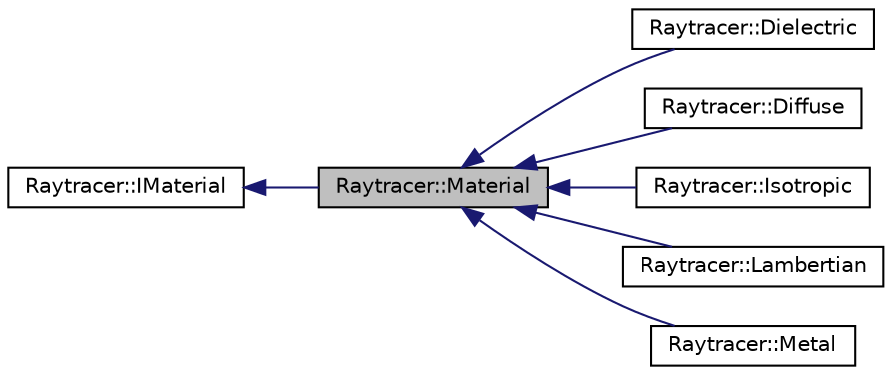 digraph "Raytracer::Material"
{
 // LATEX_PDF_SIZE
  edge [fontname="Helvetica",fontsize="10",labelfontname="Helvetica",labelfontsize="10"];
  node [fontname="Helvetica",fontsize="10",shape=record];
  rankdir="LR";
  Node1 [label="Raytracer::Material",height=0.2,width=0.4,color="black", fillcolor="grey75", style="filled", fontcolor="black",tooltip=" "];
  Node2 -> Node1 [dir="back",color="midnightblue",fontsize="10",style="solid",fontname="Helvetica"];
  Node2 [label="Raytracer::IMaterial",height=0.2,width=0.4,color="black", fillcolor="white", style="filled",URL="$classRaytracer_1_1IMaterial.html",tooltip="An interface for materials in the raytracer."];
  Node1 -> Node3 [dir="back",color="midnightblue",fontsize="10",style="solid",fontname="Helvetica"];
  Node3 [label="Raytracer::Dielectric",height=0.2,width=0.4,color="black", fillcolor="white", style="filled",URL="$classRaytracer_1_1Dielectric.html",tooltip=" "];
  Node1 -> Node4 [dir="back",color="midnightblue",fontsize="10",style="solid",fontname="Helvetica"];
  Node4 [label="Raytracer::Diffuse",height=0.2,width=0.4,color="black", fillcolor="white", style="filled",URL="$classRaytracer_1_1Diffuse.html",tooltip="A class that represents a diffuse material in the raytracer."];
  Node1 -> Node5 [dir="back",color="midnightblue",fontsize="10",style="solid",fontname="Helvetica"];
  Node5 [label="Raytracer::Isotropic",height=0.2,width=0.4,color="black", fillcolor="white", style="filled",URL="$classRaytracer_1_1Isotropic.html",tooltip="A class that represents an isotropic material in the raytracer."];
  Node1 -> Node6 [dir="back",color="midnightblue",fontsize="10",style="solid",fontname="Helvetica"];
  Node6 [label="Raytracer::Lambertian",height=0.2,width=0.4,color="black", fillcolor="white", style="filled",URL="$classRaytracer_1_1Lambertian.html",tooltip="A class that represents a Lambertian material in the raytracer."];
  Node1 -> Node7 [dir="back",color="midnightblue",fontsize="10",style="solid",fontname="Helvetica"];
  Node7 [label="Raytracer::Metal",height=0.2,width=0.4,color="black", fillcolor="white", style="filled",URL="$classRaytracer_1_1Metal.html",tooltip="A class that represents a metal material in the raytracer."];
}
